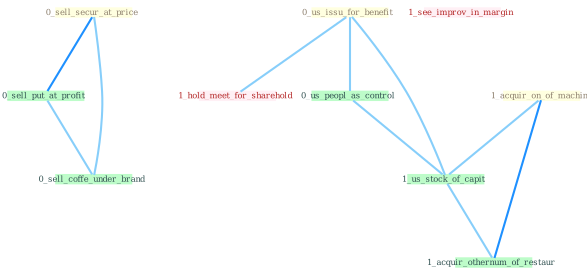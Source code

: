 Graph G{ 
    node
    [shape=polygon,style=filled,width=.5,height=.06,color="#BDFCC9",fixedsize=true,fontsize=4,
    fontcolor="#2f4f4f"];
    {node
    [color="#ffffe0", fontcolor="#8b7d6b"] "0_sell_secur_at_price " "0_us_issu_for_benefit " "1_acquir_on_of_machin "}
{node [color="#fff0f5", fontcolor="#b22222"] "1_see_improv_in_margin " "1_hold_meet_for_sharehold "}
edge [color="#B0E2FF"];

	"0_sell_secur_at_price " -- "0_sell_put_at_profit " [w="2", color="#1e90ff" , len=0.8];
	"0_sell_secur_at_price " -- "0_sell_coffe_under_brand " [w="1", color="#87cefa" ];
	"0_us_issu_for_benefit " -- "0_us_peopl_as_control " [w="1", color="#87cefa" ];
	"0_us_issu_for_benefit " -- "1_us_stock_of_capit " [w="1", color="#87cefa" ];
	"0_us_issu_for_benefit " -- "1_hold_meet_for_sharehold " [w="1", color="#87cefa" ];
	"1_acquir_on_of_machin " -- "1_us_stock_of_capit " [w="1", color="#87cefa" ];
	"1_acquir_on_of_machin " -- "1_acquir_othernum_of_restaur " [w="2", color="#1e90ff" , len=0.8];
	"0_us_peopl_as_control " -- "1_us_stock_of_capit " [w="1", color="#87cefa" ];
	"0_sell_put_at_profit " -- "0_sell_coffe_under_brand " [w="1", color="#87cefa" ];
	"1_us_stock_of_capit " -- "1_acquir_othernum_of_restaur " [w="1", color="#87cefa" ];
}